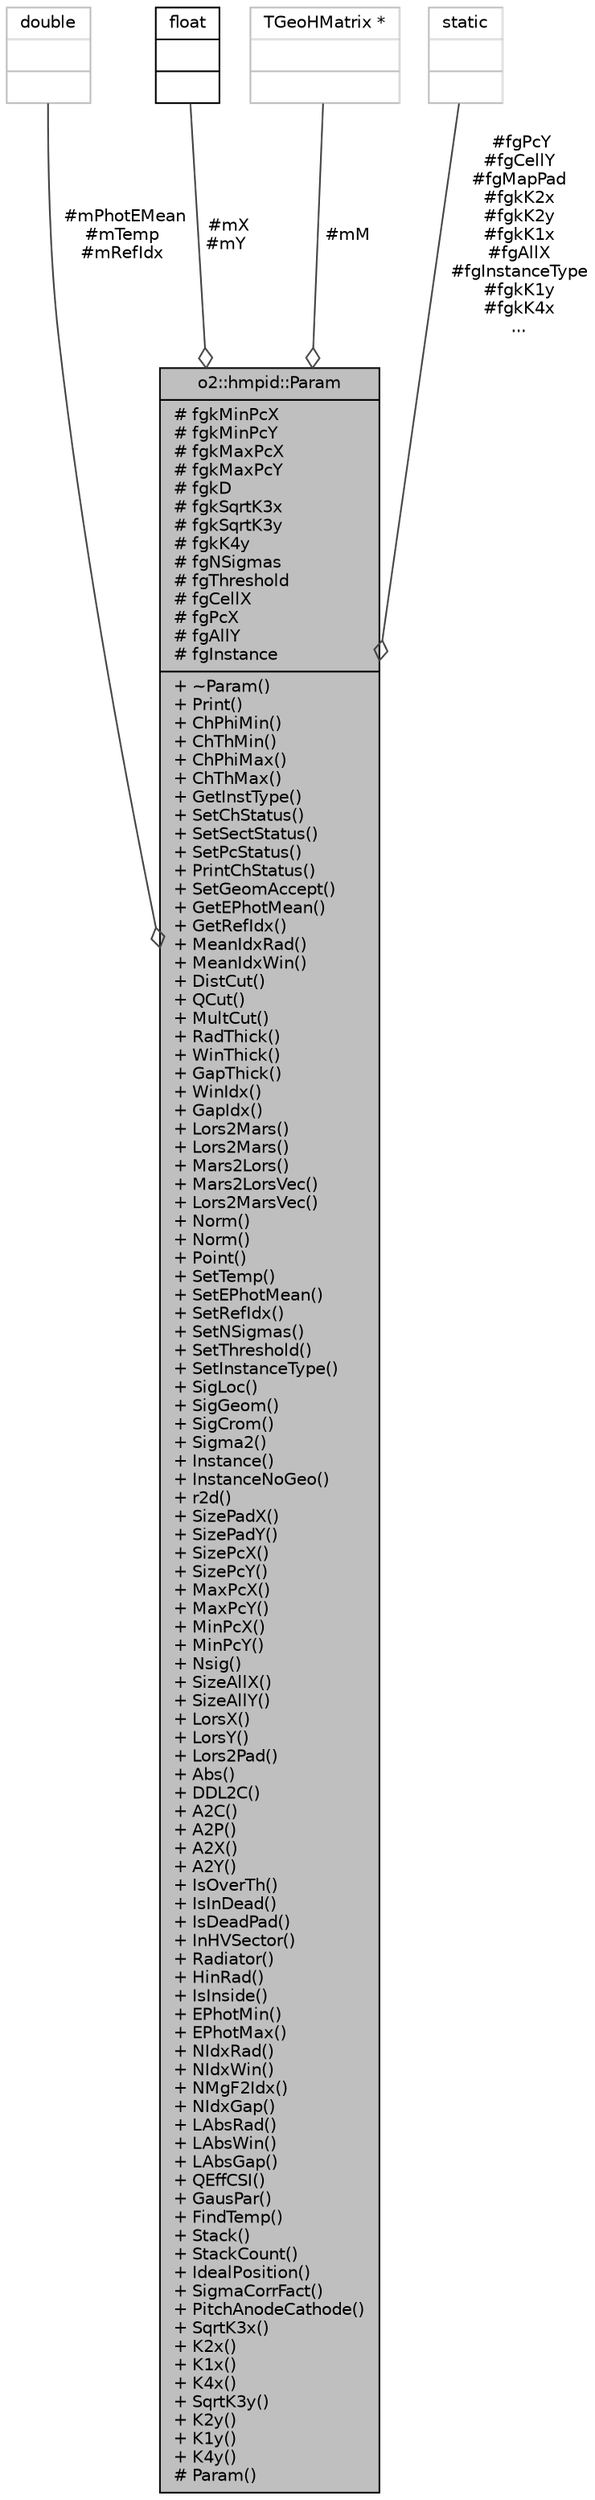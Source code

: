 digraph "o2::hmpid::Param"
{
 // INTERACTIVE_SVG=YES
  bgcolor="transparent";
  edge [fontname="Helvetica",fontsize="10",labelfontname="Helvetica",labelfontsize="10"];
  node [fontname="Helvetica",fontsize="10",shape=record];
  Node1 [label="{o2::hmpid::Param\n|# fgkMinPcX\l# fgkMinPcY\l# fgkMaxPcX\l# fgkMaxPcY\l# fgkD\l# fgkSqrtK3x\l# fgkSqrtK3y\l# fgkK4y\l# fgNSigmas\l# fgThreshold\l# fgCellX\l# fgPcX\l# fgAllY\l# fgInstance\l|+ ~Param()\l+ Print()\l+ ChPhiMin()\l+ ChThMin()\l+ ChPhiMax()\l+ ChThMax()\l+ GetInstType()\l+ SetChStatus()\l+ SetSectStatus()\l+ SetPcStatus()\l+ PrintChStatus()\l+ SetGeomAccept()\l+ GetEPhotMean()\l+ GetRefIdx()\l+ MeanIdxRad()\l+ MeanIdxWin()\l+ DistCut()\l+ QCut()\l+ MultCut()\l+ RadThick()\l+ WinThick()\l+ GapThick()\l+ WinIdx()\l+ GapIdx()\l+ Lors2Mars()\l+ Lors2Mars()\l+ Mars2Lors()\l+ Mars2LorsVec()\l+ Lors2MarsVec()\l+ Norm()\l+ Norm()\l+ Point()\l+ SetTemp()\l+ SetEPhotMean()\l+ SetRefIdx()\l+ SetNSigmas()\l+ SetThreshold()\l+ SetInstanceType()\l+ SigLoc()\l+ SigGeom()\l+ SigCrom()\l+ Sigma2()\l+ Instance()\l+ InstanceNoGeo()\l+ r2d()\l+ SizePadX()\l+ SizePadY()\l+ SizePcX()\l+ SizePcY()\l+ MaxPcX()\l+ MaxPcY()\l+ MinPcX()\l+ MinPcY()\l+ Nsig()\l+ SizeAllX()\l+ SizeAllY()\l+ LorsX()\l+ LorsY()\l+ Lors2Pad()\l+ Abs()\l+ DDL2C()\l+ A2C()\l+ A2P()\l+ A2X()\l+ A2Y()\l+ IsOverTh()\l+ IsInDead()\l+ IsDeadPad()\l+ InHVSector()\l+ Radiator()\l+ HinRad()\l+ IsInside()\l+ EPhotMin()\l+ EPhotMax()\l+ NIdxRad()\l+ NIdxWin()\l+ NMgF2Idx()\l+ NIdxGap()\l+ LAbsRad()\l+ LAbsWin()\l+ LAbsGap()\l+ QEffCSI()\l+ GausPar()\l+ FindTemp()\l+ Stack()\l+ StackCount()\l+ IdealPosition()\l+ SigmaCorrFact()\l+ PitchAnodeCathode()\l+ SqrtK3x()\l+ K2x()\l+ K1x()\l+ K4x()\l+ SqrtK3y()\l+ K2y()\l+ K1y()\l+ K4y()\l# Param()\l}",height=0.2,width=0.4,color="black", fillcolor="grey75", style="filled", fontcolor="black"];
  Node2 -> Node1 [color="grey25",fontsize="10",style="solid",label=" #mPhotEMean\n#mTemp\n#mRefIdx" ,arrowhead="odiamond",fontname="Helvetica"];
  Node2 [label="{double\n||}",height=0.2,width=0.4,color="grey75"];
  Node3 -> Node1 [color="grey25",fontsize="10",style="solid",label=" #mX\n#mY" ,arrowhead="odiamond",fontname="Helvetica"];
  Node3 [label="{float\n||}",height=0.2,width=0.4,color="black",URL="$d4/dc3/classfloat.html"];
  Node4 -> Node1 [color="grey25",fontsize="10",style="solid",label=" #mM" ,arrowhead="odiamond",fontname="Helvetica"];
  Node4 [label="{TGeoHMatrix *\n||}",height=0.2,width=0.4,color="grey75"];
  Node5 -> Node1 [color="grey25",fontsize="10",style="solid",label=" #fgPcY\n#fgCellY\n#fgMapPad\n#fgkK2x\n#fgkK2y\n#fgkK1x\n#fgAllX\n#fgInstanceType\n#fgkK1y\n#fgkK4x\n..." ,arrowhead="odiamond",fontname="Helvetica"];
  Node5 [label="{static\n||}",height=0.2,width=0.4,color="grey75"];
}
